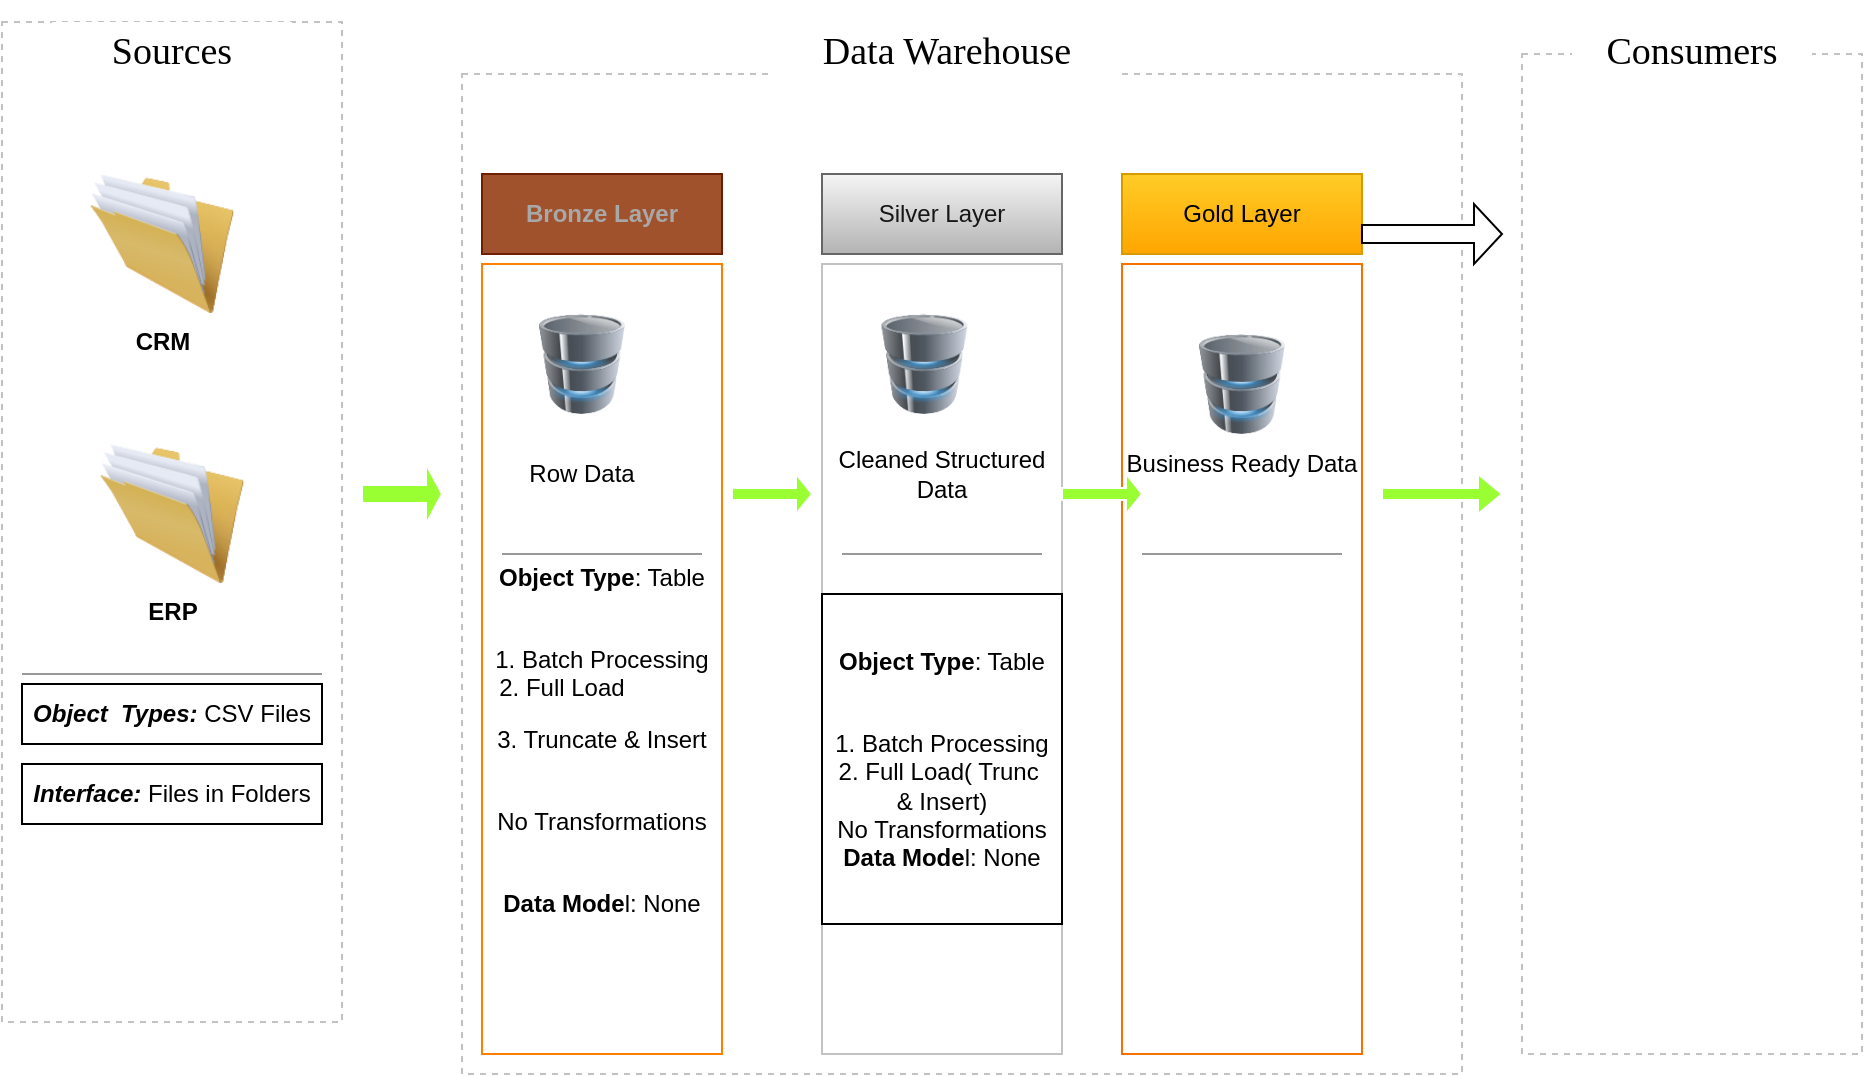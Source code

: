 <mxfile version="26.0.13">
  <diagram name="Page-1" id="zL0cdrpSs21RoGCNQz31">
    <mxGraphModel dx="1103" dy="554" grid="1" gridSize="10" guides="1" tooltips="1" connect="1" arrows="1" fold="1" page="1" pageScale="1" pageWidth="850" pageHeight="1100" math="0" shadow="0">
      <root>
        <mxCell id="0" />
        <mxCell id="1" parent="0" />
        <mxCell id="g5YUVwfCH_vfW0WxTnbL-2" value="" style="rounded=0;whiteSpace=wrap;html=1;fillColor=none;dashed=1;strokeColor=#C2C2C2;" vertex="1" parent="1">
          <mxGeometry x="40" y="204" width="170" height="500" as="geometry" />
        </mxCell>
        <mxCell id="g5YUVwfCH_vfW0WxTnbL-3" value="&lt;h3&gt;&lt;font face=&quot;Tahoma&quot; style=&quot;font-size: 19px; font-weight: normal;&quot;&gt;Sources&lt;/font&gt;&lt;/h3&gt;" style="rounded=0;whiteSpace=wrap;html=1;strokeColor=none;" vertex="1" parent="1">
          <mxGeometry x="65" y="204" width="120" height="30" as="geometry" />
        </mxCell>
        <mxCell id="g5YUVwfCH_vfW0WxTnbL-4" value="" style="rounded=0;whiteSpace=wrap;html=1;fillColor=none;dashed=1;strokeColor=#C2C2C2;" vertex="1" parent="1">
          <mxGeometry x="270" y="230" width="500" height="500" as="geometry" />
        </mxCell>
        <mxCell id="g5YUVwfCH_vfW0WxTnbL-5" value="&lt;h3&gt;&lt;font face=&quot;Tahoma&quot; style=&quot;font-size: 19px; font-weight: normal;&quot;&gt;Data Warehouse&lt;/font&gt;&lt;/h3&gt;&lt;div&gt;&lt;font face=&quot;Tahoma&quot; style=&quot;font-size: 19px; font-weight: normal;&quot;&gt;&lt;br&gt;&lt;/font&gt;&lt;/div&gt;" style="rounded=0;whiteSpace=wrap;html=1;strokeColor=none;" vertex="1" parent="1">
          <mxGeometry x="425" y="220" width="175" height="20" as="geometry" />
        </mxCell>
        <mxCell id="g5YUVwfCH_vfW0WxTnbL-6" value="" style="rounded=0;whiteSpace=wrap;html=1;fillColor=none;dashed=1;strokeColor=#C2C2C2;" vertex="1" parent="1">
          <mxGeometry x="800" y="220" width="170" height="500" as="geometry" />
        </mxCell>
        <mxCell id="g5YUVwfCH_vfW0WxTnbL-7" value="&lt;h3&gt;&lt;font face=&quot;Tahoma&quot; style=&quot;font-size: 19px; font-weight: normal;&quot;&gt;Consumers&lt;/font&gt;&lt;/h3&gt;" style="rounded=0;whiteSpace=wrap;html=1;strokeColor=none;" vertex="1" parent="1">
          <mxGeometry x="825" y="204" width="120" height="30" as="geometry" />
        </mxCell>
        <mxCell id="g5YUVwfCH_vfW0WxTnbL-8" value="&lt;font style=&quot;color: rgb(168, 168, 168);&quot;&gt;&lt;b style=&quot;&quot;&gt;Bronze Layer&lt;/b&gt;&lt;/font&gt;" style="rounded=0;whiteSpace=wrap;html=1;fillColor=#a0522d;strokeColor=#6D1F00;fontColor=#ffffff;" vertex="1" parent="1">
          <mxGeometry x="280" y="280" width="120" height="40" as="geometry" />
        </mxCell>
        <mxCell id="g5YUVwfCH_vfW0WxTnbL-9" value="Gold Layer" style="rounded=0;whiteSpace=wrap;html=1;fillColor=#ffcd28;gradientColor=#ffa500;strokeColor=#d79b00;" vertex="1" parent="1">
          <mxGeometry x="600" y="280" width="120" height="40" as="geometry" />
        </mxCell>
        <mxCell id="g5YUVwfCH_vfW0WxTnbL-10" value="&lt;font style=&quot;color: rgb(23, 23, 23);&quot;&gt;Silver Layer&lt;/font&gt;" style="rounded=0;whiteSpace=wrap;html=1;fillColor=#f5f5f5;gradientColor=#b3b3b3;strokeColor=#666666;" vertex="1" parent="1">
          <mxGeometry x="450" y="280" width="120" height="40" as="geometry" />
        </mxCell>
        <mxCell id="g5YUVwfCH_vfW0WxTnbL-14" value="" style="shape=singleArrow;whiteSpace=wrap;html=1;" vertex="1" parent="1">
          <mxGeometry x="720" y="295" width="70" height="30" as="geometry" />
        </mxCell>
        <mxCell id="g5YUVwfCH_vfW0WxTnbL-15" value="" style="rounded=0;whiteSpace=wrap;html=1;strokeColor=#FF8000;" vertex="1" parent="1">
          <mxGeometry x="280" y="325" width="120" height="395" as="geometry" />
        </mxCell>
        <mxCell id="g5YUVwfCH_vfW0WxTnbL-16" value="" style="rounded=0;whiteSpace=wrap;html=1;strokeColor=#F57200;" vertex="1" parent="1">
          <mxGeometry x="600" y="325" width="120" height="395" as="geometry" />
        </mxCell>
        <mxCell id="g5YUVwfCH_vfW0WxTnbL-17" value="" style="rounded=0;whiteSpace=wrap;html=1;strokeColor=#C2C2C2;" vertex="1" parent="1">
          <mxGeometry x="450" y="325" width="120" height="395" as="geometry" />
        </mxCell>
        <mxCell id="g5YUVwfCH_vfW0WxTnbL-18" value="&lt;b&gt;CRM&lt;/b&gt;" style="image;html=1;image=img/lib/clip_art/general/Full_Folder_128x128.png" vertex="1" parent="1">
          <mxGeometry x="70" y="280" width="100" height="70" as="geometry" />
        </mxCell>
        <mxCell id="g5YUVwfCH_vfW0WxTnbL-19" value="&lt;b&gt;ERP&lt;/b&gt;" style="image;html=1;image=img/lib/clip_art/general/Full_Folder_128x128.png" vertex="1" parent="1">
          <mxGeometry x="75" y="415" width="100" height="70" as="geometry" />
        </mxCell>
        <mxCell id="g5YUVwfCH_vfW0WxTnbL-22" value="" style="verticalLabelPosition=bottom;shadow=0;dashed=0;align=center;html=1;verticalAlign=top;strokeWidth=1;shape=mxgraph.mockup.markup.line;strokeColor=#999999;" vertex="1" parent="1">
          <mxGeometry x="50" y="510" width="150" height="40" as="geometry" />
        </mxCell>
        <mxCell id="g5YUVwfCH_vfW0WxTnbL-23" value="&lt;b&gt;&lt;i&gt;Object&amp;nbsp; Types:&lt;/i&gt;&lt;/b&gt; CSV Files" style="rounded=0;whiteSpace=wrap;html=1;" vertex="1" parent="1">
          <mxGeometry x="50" y="535" width="150" height="30" as="geometry" />
        </mxCell>
        <mxCell id="g5YUVwfCH_vfW0WxTnbL-24" value="&lt;b&gt;&lt;i&gt;Interface:&amp;nbsp;&lt;/i&gt;&lt;/b&gt;Files in Folders" style="rounded=0;whiteSpace=wrap;html=1;" vertex="1" parent="1">
          <mxGeometry x="50" y="575" width="150" height="30" as="geometry" />
        </mxCell>
        <mxCell id="g5YUVwfCH_vfW0WxTnbL-25" value="" style="image;html=1;image=img/lib/clip_art/computers/Database_128x128.png" vertex="1" parent="1">
          <mxGeometry x="300" y="350" width="60" height="50" as="geometry" />
        </mxCell>
        <mxCell id="g5YUVwfCH_vfW0WxTnbL-26" value="" style="image;html=1;image=img/lib/clip_art/computers/Database_128x128.png" vertex="1" parent="1">
          <mxGeometry x="630" y="360" width="60" height="50" as="geometry" />
        </mxCell>
        <mxCell id="g5YUVwfCH_vfW0WxTnbL-27" value="" style="image;html=1;image=img/lib/clip_art/computers/Database_128x128.png" vertex="1" parent="1">
          <mxGeometry x="472.5" y="350" width="57.5" height="50" as="geometry" />
        </mxCell>
        <mxCell id="g5YUVwfCH_vfW0WxTnbL-28" value="" style="shape=singleArrow;whiteSpace=wrap;html=1;strokeColor=#FFFFFF;fillColor=#99FF33;" vertex="1" parent="1">
          <mxGeometry x="220" y="425" width="40" height="30" as="geometry" />
        </mxCell>
        <mxCell id="g5YUVwfCH_vfW0WxTnbL-29" value="" style="shape=singleArrow;whiteSpace=wrap;html=1;strokeColor=#FFFFFF;fillColor=#99FF33;" vertex="1" parent="1">
          <mxGeometry x="405" y="430" width="40" height="20" as="geometry" />
        </mxCell>
        <mxCell id="g5YUVwfCH_vfW0WxTnbL-30" value="" style="shape=singleArrow;whiteSpace=wrap;html=1;strokeColor=#FFFFFF;fillColor=#99FF33;" vertex="1" parent="1">
          <mxGeometry x="570" y="430" width="40" height="20" as="geometry" />
        </mxCell>
        <mxCell id="g5YUVwfCH_vfW0WxTnbL-31" value="" style="shape=singleArrow;whiteSpace=wrap;html=1;strokeColor=#FFFFFF;fillColor=#99FF33;" vertex="1" parent="1">
          <mxGeometry x="730" y="430" width="60" height="20" as="geometry" />
        </mxCell>
        <mxCell id="g5YUVwfCH_vfW0WxTnbL-34" value="Row Data" style="text;html=1;align=center;verticalAlign=middle;whiteSpace=wrap;rounded=0;" vertex="1" parent="1">
          <mxGeometry x="300" y="415" width="60" height="30" as="geometry" />
        </mxCell>
        <mxCell id="g5YUVwfCH_vfW0WxTnbL-35" value="Cleaned Structured Data" style="text;html=1;align=center;verticalAlign=middle;whiteSpace=wrap;rounded=0;" vertex="1" parent="1">
          <mxGeometry x="450" y="415" width="120" height="30" as="geometry" />
        </mxCell>
        <mxCell id="g5YUVwfCH_vfW0WxTnbL-36" value="Business Ready Data" style="text;html=1;align=center;verticalAlign=middle;whiteSpace=wrap;rounded=0;" vertex="1" parent="1">
          <mxGeometry x="600" y="410" width="120" height="30" as="geometry" />
        </mxCell>
        <mxCell id="g5YUVwfCH_vfW0WxTnbL-37" value="" style="verticalLabelPosition=bottom;shadow=0;dashed=0;align=center;html=1;verticalAlign=top;strokeWidth=1;shape=mxgraph.mockup.markup.line;strokeColor=#999999;" vertex="1" parent="1">
          <mxGeometry x="290" y="450" width="100" height="40" as="geometry" />
        </mxCell>
        <mxCell id="g5YUVwfCH_vfW0WxTnbL-38" value="" style="verticalLabelPosition=bottom;shadow=0;dashed=0;align=center;html=1;verticalAlign=top;strokeWidth=1;shape=mxgraph.mockup.markup.line;strokeColor=#999999;" vertex="1" parent="1">
          <mxGeometry x="610" y="450" width="100" height="40" as="geometry" />
        </mxCell>
        <mxCell id="g5YUVwfCH_vfW0WxTnbL-39" value="" style="verticalLabelPosition=bottom;shadow=0;dashed=0;align=center;html=1;verticalAlign=top;strokeWidth=1;shape=mxgraph.mockup.markup.line;strokeColor=#999999;" vertex="1" parent="1">
          <mxGeometry x="460" y="450" width="100" height="40" as="geometry" />
        </mxCell>
        <mxCell id="g5YUVwfCH_vfW0WxTnbL-41" value="&lt;p&gt;&lt;b&gt;Object Type&lt;/b&gt;: Table&lt;/p&gt;&lt;p&gt;&lt;br&gt;1. Batch Processing&lt;br&gt;2. Full Load&amp;nbsp; &amp;nbsp; &amp;nbsp; &amp;nbsp; &amp;nbsp; &amp;nbsp;&amp;nbsp;&lt;/p&gt;&lt;p&gt;&lt;span style=&quot;background-color: transparent; color: light-dark(rgb(0, 0, 0), rgb(255, 255, 255));&quot;&gt;3. Truncate &amp;amp; Insert&lt;/span&gt;&lt;/p&gt;&lt;p&gt;&lt;br&gt;No Transformations&lt;/p&gt;&lt;p&gt;&lt;br&gt;&lt;b&gt;Data Mode&lt;/b&gt;l: None&lt;/p&gt;" style="rounded=0;whiteSpace=wrap;html=1;strokeColor=none;fillColor=none;" vertex="1" parent="1">
          <mxGeometry x="280" y="480" width="120" height="165" as="geometry" />
        </mxCell>
        <mxCell id="g5YUVwfCH_vfW0WxTnbL-42" value="&lt;p&gt;&lt;b&gt;Object Type&lt;/b&gt;: Table&lt;/p&gt;&lt;p&gt;&lt;br&gt;1. Batch Processing&lt;br&gt;2. Full Load( Trunc&amp;nbsp;&lt;br&gt;&amp;amp; Insert)&lt;br&gt;No Transformations&lt;br&gt;&lt;b&gt;Data Mode&lt;/b&gt;l: None&lt;/p&gt;" style="rounded=0;whiteSpace=wrap;html=1;" vertex="1" parent="1">
          <mxGeometry x="450" y="490" width="120" height="165" as="geometry" />
        </mxCell>
      </root>
    </mxGraphModel>
  </diagram>
</mxfile>
